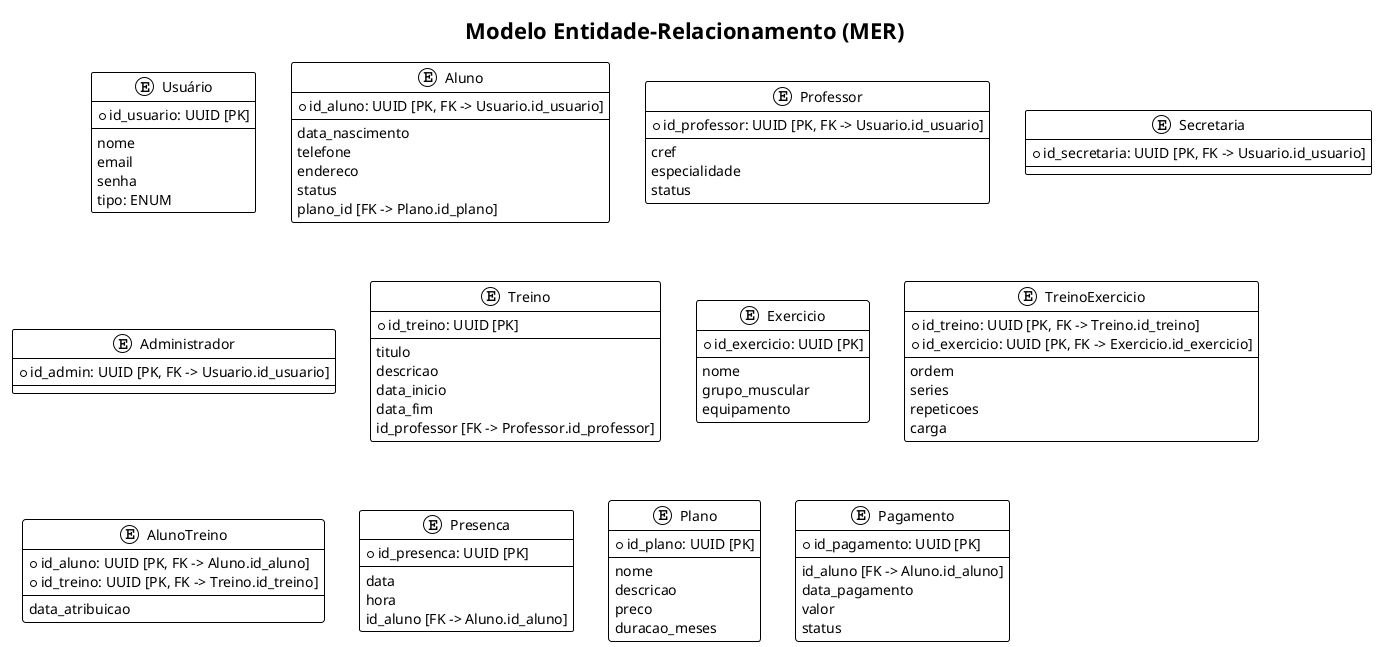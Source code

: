 @startuml mer
title Modelo Entidade-Relacionamento (MER)

!theme plain

' Bloco: Usuários
entity "Usuário" as Usuario {
    *id_usuario: UUID [PK]
    --
    nome
    email
    senha
    tipo: ENUM
}

entity "Aluno" as Aluno {
    *id_aluno: UUID [PK, FK -> Usuario.id_usuario]
    --
    data_nascimento
    telefone
    endereco
    status
    plano_id [FK -> Plano.id_plano]
}

entity "Professor" as Professor {
    *id_professor: UUID [PK, FK -> Usuario.id_usuario]
    --
    cref
    especialidade
    status
}

entity "Secretaria" as Secretaria {
    *id_secretaria: UUID [PK, FK -> Usuario.id_usuario]
}

entity "Administrador" as Admin {
    *id_admin: UUID [PK, FK -> Usuario.id_usuario]
}

' Bloco: Treinos
entity "Treino" as Treino {
    *id_treino: UUID [PK]
    --
    titulo
    descricao
    data_inicio
    data_fim
    id_professor [FK -> Professor.id_professor]
}

entity "Exercicio" as Exercicio {
    *id_exercicio: UUID [PK]
    --
    nome
    grupo_muscular
    equipamento
}

entity "TreinoExercicio" {
    *id_treino: UUID [PK, FK -> Treino.id_treino]
    *id_exercicio: UUID [PK, FK -> Exercicio.id_exercicio]
    --
    ordem
    series
    repeticoes
    carga
}

entity "AlunoTreino" {
    *id_aluno: UUID [PK, FK -> Aluno.id_aluno]
    *id_treino: UUID [PK, FK -> Treino.id_treino]
    --
    data_atribuicao
}

' Bloco: Presenças
entity "Presenca" as Presenca {
    *id_presenca: UUID [PK]
    --
    data
    hora
    id_aluno [FK -> Aluno.id_aluno]
}

' Bloco: Financeiro
entity "Plano" as Plano {
    *id_plano: UUID [PK]
    --
    nome
    descricao
    preco
    duracao_meses
}

entity "Pagamento" as Pagamento {
    *id_pagamento: UUID [PK]
    --
    id_aluno [FK -> Aluno.id_aluno]
    data_pagamento
    valor
    status
}

@enduml
